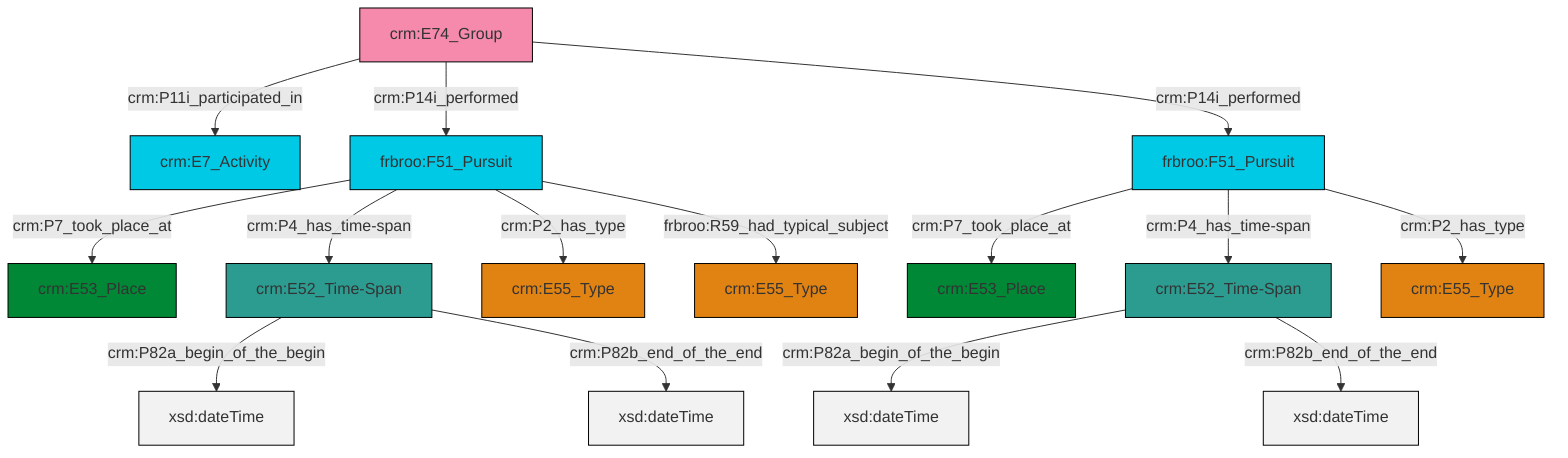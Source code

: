 graph TD
classDef Literal fill:#f2f2f2,stroke:#000000;
classDef CRM_Entity fill:#FFFFFF,stroke:#000000;
classDef Temporal_Entity fill:#00C9E6, stroke:#000000;
classDef Type fill:#E18312, stroke:#000000;
classDef Time-Span fill:#2C9C91, stroke:#000000;
classDef Appellation fill:#FFEB7F, stroke:#000000;
classDef Place fill:#008836, stroke:#000000;
classDef Persistent_Item fill:#B266B2, stroke:#000000;
classDef Conceptual_Object fill:#FFD700, stroke:#000000;
classDef Physical_Thing fill:#D2B48C, stroke:#000000;
classDef Actor fill:#f58aad, stroke:#000000;
classDef PC_Classes fill:#4ce600, stroke:#000000;
classDef Multi fill:#cccccc,stroke:#000000;

0["frbroo:F51_Pursuit"]:::Temporal_Entity -->|crm:P7_took_place_at| 1["crm:E53_Place"]:::Place
2["crm:E74_Group"]:::Actor -->|crm:P11i_participated_in| 3["crm:E7_Activity"]:::Temporal_Entity
2["crm:E74_Group"]:::Actor -->|crm:P14i_performed| 4["frbroo:F51_Pursuit"]:::Temporal_Entity
4["frbroo:F51_Pursuit"]:::Temporal_Entity -->|crm:P7_took_place_at| 11["crm:E53_Place"]:::Place
0["frbroo:F51_Pursuit"]:::Temporal_Entity -->|crm:P4_has_time-span| 9["crm:E52_Time-Span"]:::Time-Span
4["frbroo:F51_Pursuit"]:::Temporal_Entity -->|crm:P4_has_time-span| 7["crm:E52_Time-Span"]:::Time-Span
4["frbroo:F51_Pursuit"]:::Temporal_Entity -->|crm:P2_has_type| 5["crm:E55_Type"]:::Type
7["crm:E52_Time-Span"]:::Time-Span -->|crm:P82a_begin_of_the_begin| 21[xsd:dateTime]:::Literal
9["crm:E52_Time-Span"]:::Time-Span -->|crm:P82a_begin_of_the_begin| 23[xsd:dateTime]:::Literal
7["crm:E52_Time-Span"]:::Time-Span -->|crm:P82b_end_of_the_end| 25[xsd:dateTime]:::Literal
0["frbroo:F51_Pursuit"]:::Temporal_Entity -->|crm:P2_has_type| 14["crm:E55_Type"]:::Type
2["crm:E74_Group"]:::Actor -->|crm:P14i_performed| 0["frbroo:F51_Pursuit"]:::Temporal_Entity
4["frbroo:F51_Pursuit"]:::Temporal_Entity -->|frbroo:R59_had_typical_subject| 19["crm:E55_Type"]:::Type
9["crm:E52_Time-Span"]:::Time-Span -->|crm:P82b_end_of_the_end| 27[xsd:dateTime]:::Literal